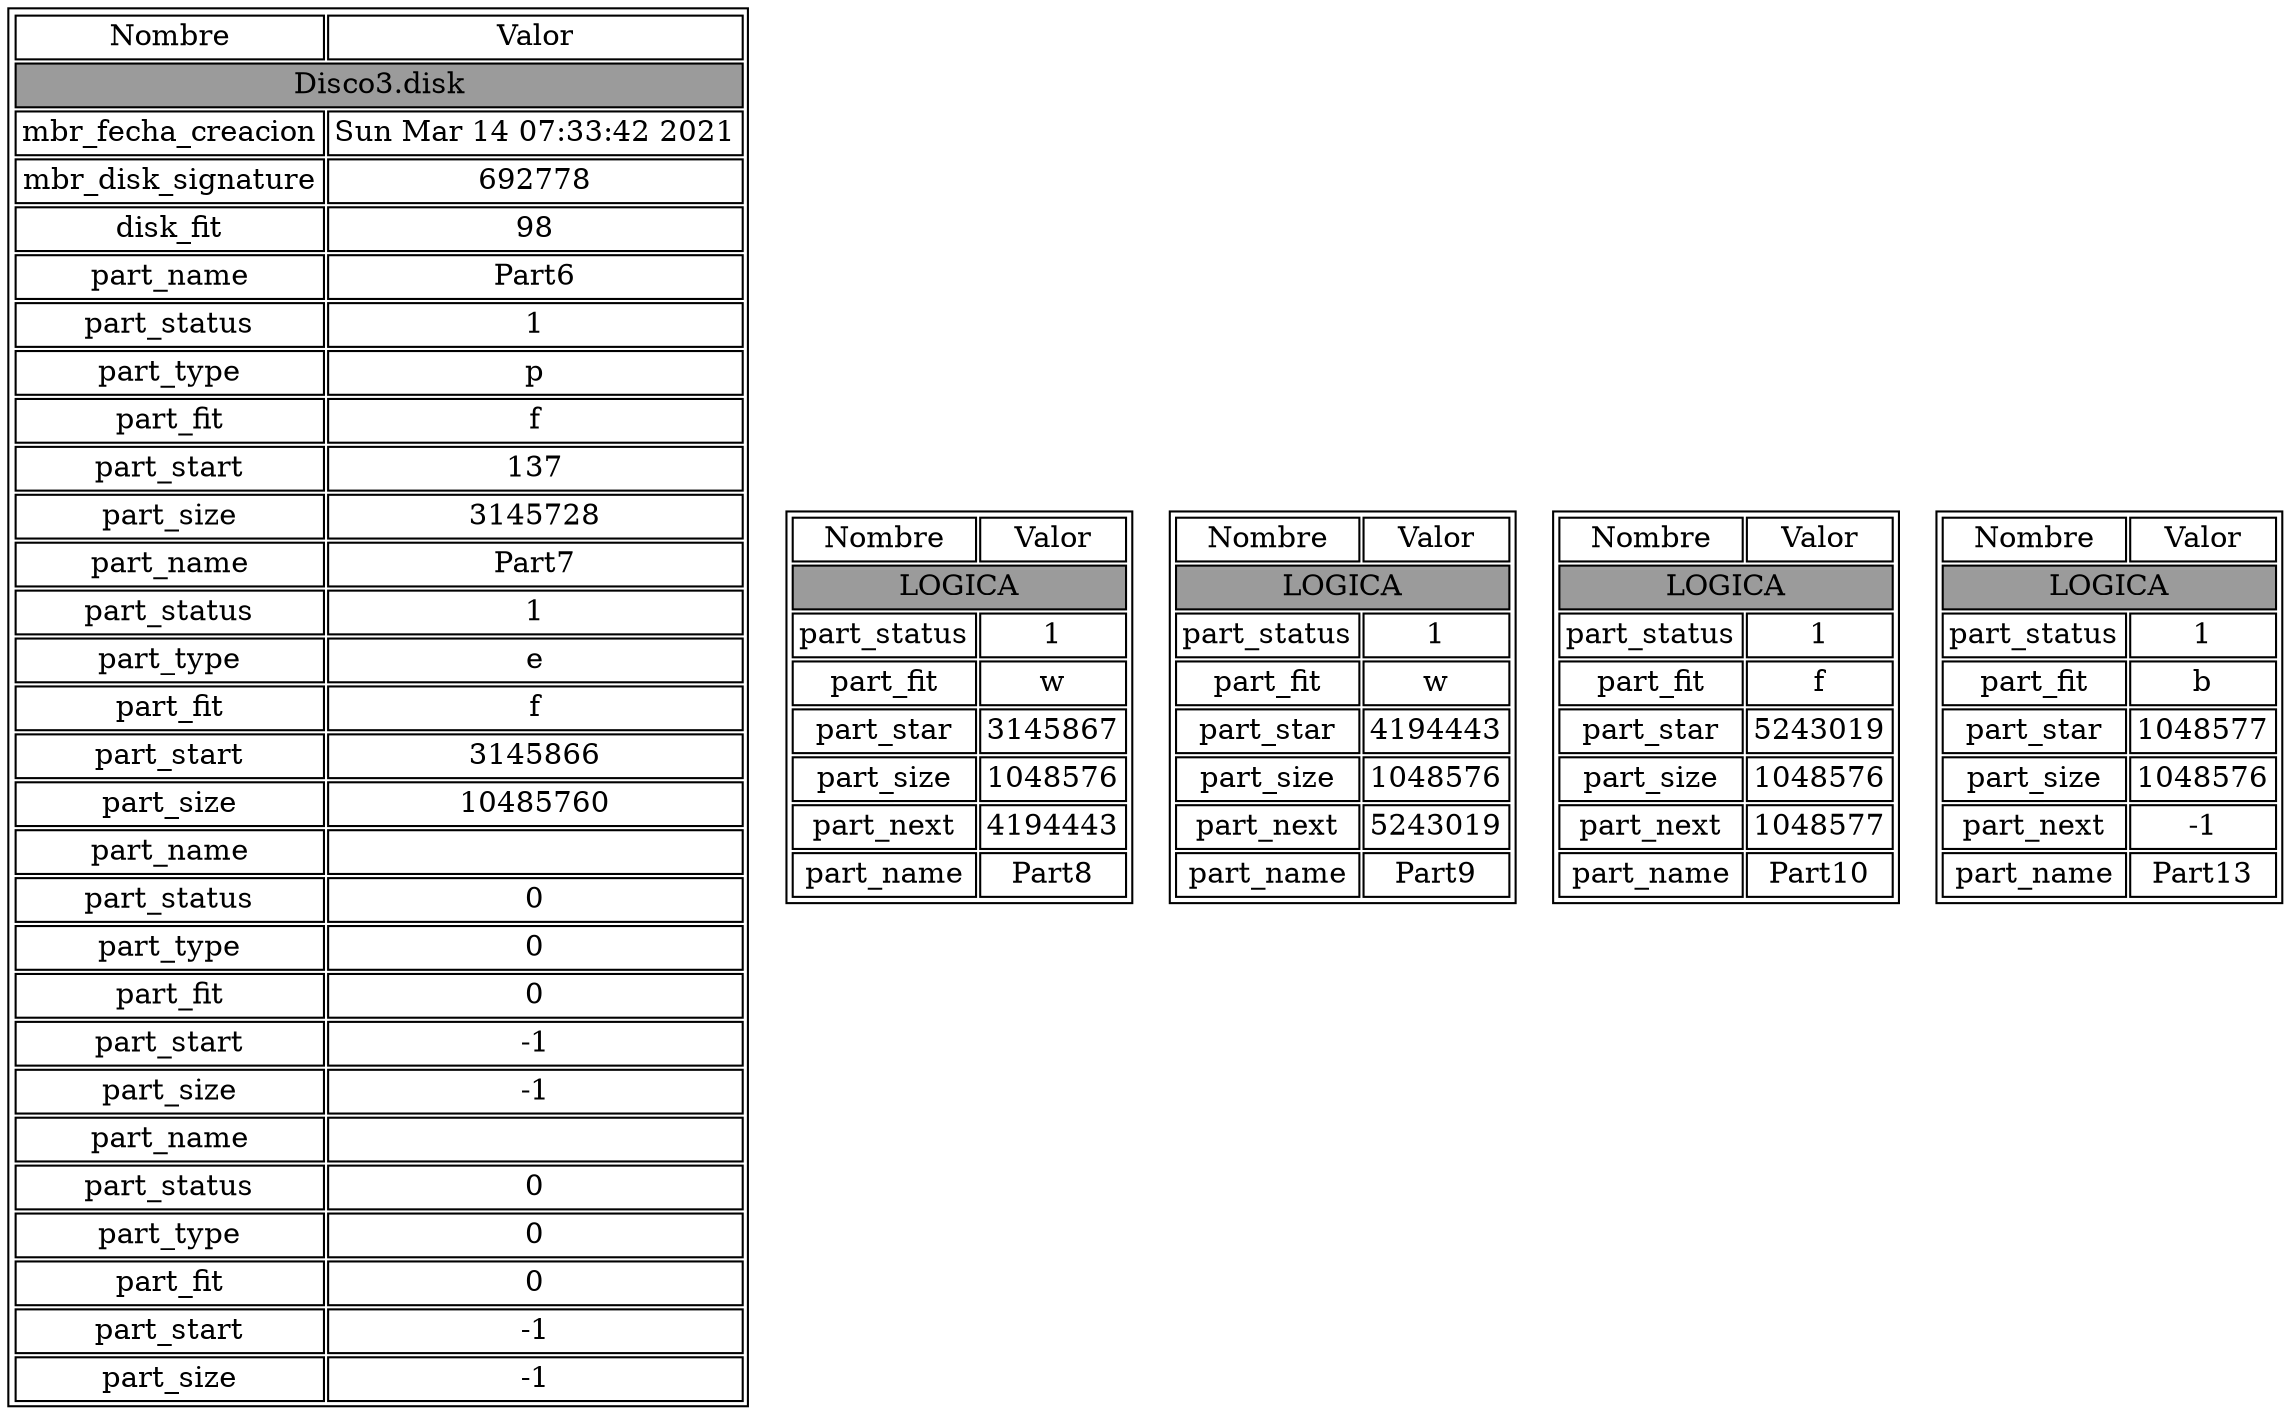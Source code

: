 digraph D{node [ shape=none, margin=0 ]
nuevo [label=<<TABLE  BORDER="1" CELLBORDER="1">
<tr><td>Nombre</td><td>Valor</td></tr>
<tr><td colspan="2" BGCOLOR="#9b9b9b">Disco3.disk</td></tr>
<tr><td>mbr_fecha_creacion</td><td>Sun Mar 14 07:33:42 2021
</td></tr>
<tr><td>mbr_disk_signature</td><td>692778</td></tr>
<tr><td>disk_fit</td><td>98</td></tr>
<tr><td>part_name</td><td>Part6</td></tr>
<tr><td>part_status</td><td>1</td></tr>
<tr><td>part_type</td><td>p</td></tr>
<tr><td>part_fit</td><td>f</td></tr>
<tr><td>part_start</td><td>137</td></tr>
<tr><td>part_size</td><td>3145728</td></tr>
<tr><td>part_name</td><td>Part7</td></tr>
<tr><td>part_status</td><td>1</td></tr>
<tr><td>part_type</td><td>e</td></tr>
<tr><td>part_fit</td><td>f</td></tr>
<tr><td>part_start</td><td>3145866</td></tr>
<tr><td>part_size</td><td>10485760</td></tr>
<tr><td>part_name</td><td></td></tr>
<tr><td>part_status</td><td>0</td></tr>
<tr><td>part_type</td><td>0</td></tr>
<tr><td>part_fit</td><td>0</td></tr>
<tr><td>part_start</td><td>-1</td></tr>
<tr><td>part_size</td><td>-1</td></tr>
<tr><td>part_name</td><td></td></tr>
<tr><td>part_status</td><td>0</td></tr>
<tr><td>part_type</td><td>0</td></tr>
<tr><td>part_fit</td><td>0</td></tr>
<tr><td>part_start</td><td>-1</td></tr>
<tr><td>part_size</td><td>-1</td></tr>
</TABLE>>]
Part8 [label=<<TABLE  BORDER="1" CELLBORDER="1">
<tr><td>Nombre</td><td>Valor</td></tr>
<tr><td colspan="2" BGCOLOR="#9b9b9b">LOGICA</td></tr>
<tr><td>part_status</td><td>1</td></tr>
<tr><td>part_fit</td><td>w</td></tr>
<tr><td>part_star</td><td>3145867</td></tr>
<tr><td>part_size</td><td>1048576</td></tr>
<tr><td>part_next</td><td>4194443</td></tr>
<tr><td>part_name</td><td>Part8</td></tr>
</TABLE>>]
Part9 [label=<<TABLE  BORDER="1" CELLBORDER="1">
<tr><td>Nombre</td><td>Valor</td></tr>
<tr><td colspan="2" BGCOLOR="#9b9b9b">LOGICA</td></tr>
<tr><td>part_status</td><td>1</td></tr>
<tr><td>part_fit</td><td>w</td></tr>
<tr><td>part_star</td><td>4194443</td></tr>
<tr><td>part_size</td><td>1048576</td></tr>
<tr><td>part_next</td><td>5243019</td></tr>
<tr><td>part_name</td><td>Part9</td></tr>
</TABLE>>]
Part10 [label=<<TABLE  BORDER="1" CELLBORDER="1">
<tr><td>Nombre</td><td>Valor</td></tr>
<tr><td colspan="2" BGCOLOR="#9b9b9b">LOGICA</td></tr>
<tr><td>part_status</td><td>1</td></tr>
<tr><td>part_fit</td><td>f</td></tr>
<tr><td>part_star</td><td>5243019</td></tr>
<tr><td>part_size</td><td>1048576</td></tr>
<tr><td>part_next</td><td>1048577</td></tr>
<tr><td>part_name</td><td>Part10</td></tr>
</TABLE>>]
Part13 [label=<<TABLE  BORDER="1" CELLBORDER="1">
<tr><td>Nombre</td><td>Valor</td></tr>
<tr><td colspan="2" BGCOLOR="#9b9b9b">LOGICA</td></tr>
<tr><td>part_status</td><td>1</td></tr>
<tr><td>part_fit</td><td>b</td></tr>
<tr><td>part_star</td><td>1048577</td></tr>
<tr><td>part_size</td><td>1048576</td></tr>
<tr><td>part_next</td><td>-1</td></tr>
<tr><td>part_name</td><td>Part13</td></tr>
</TABLE>>]
}